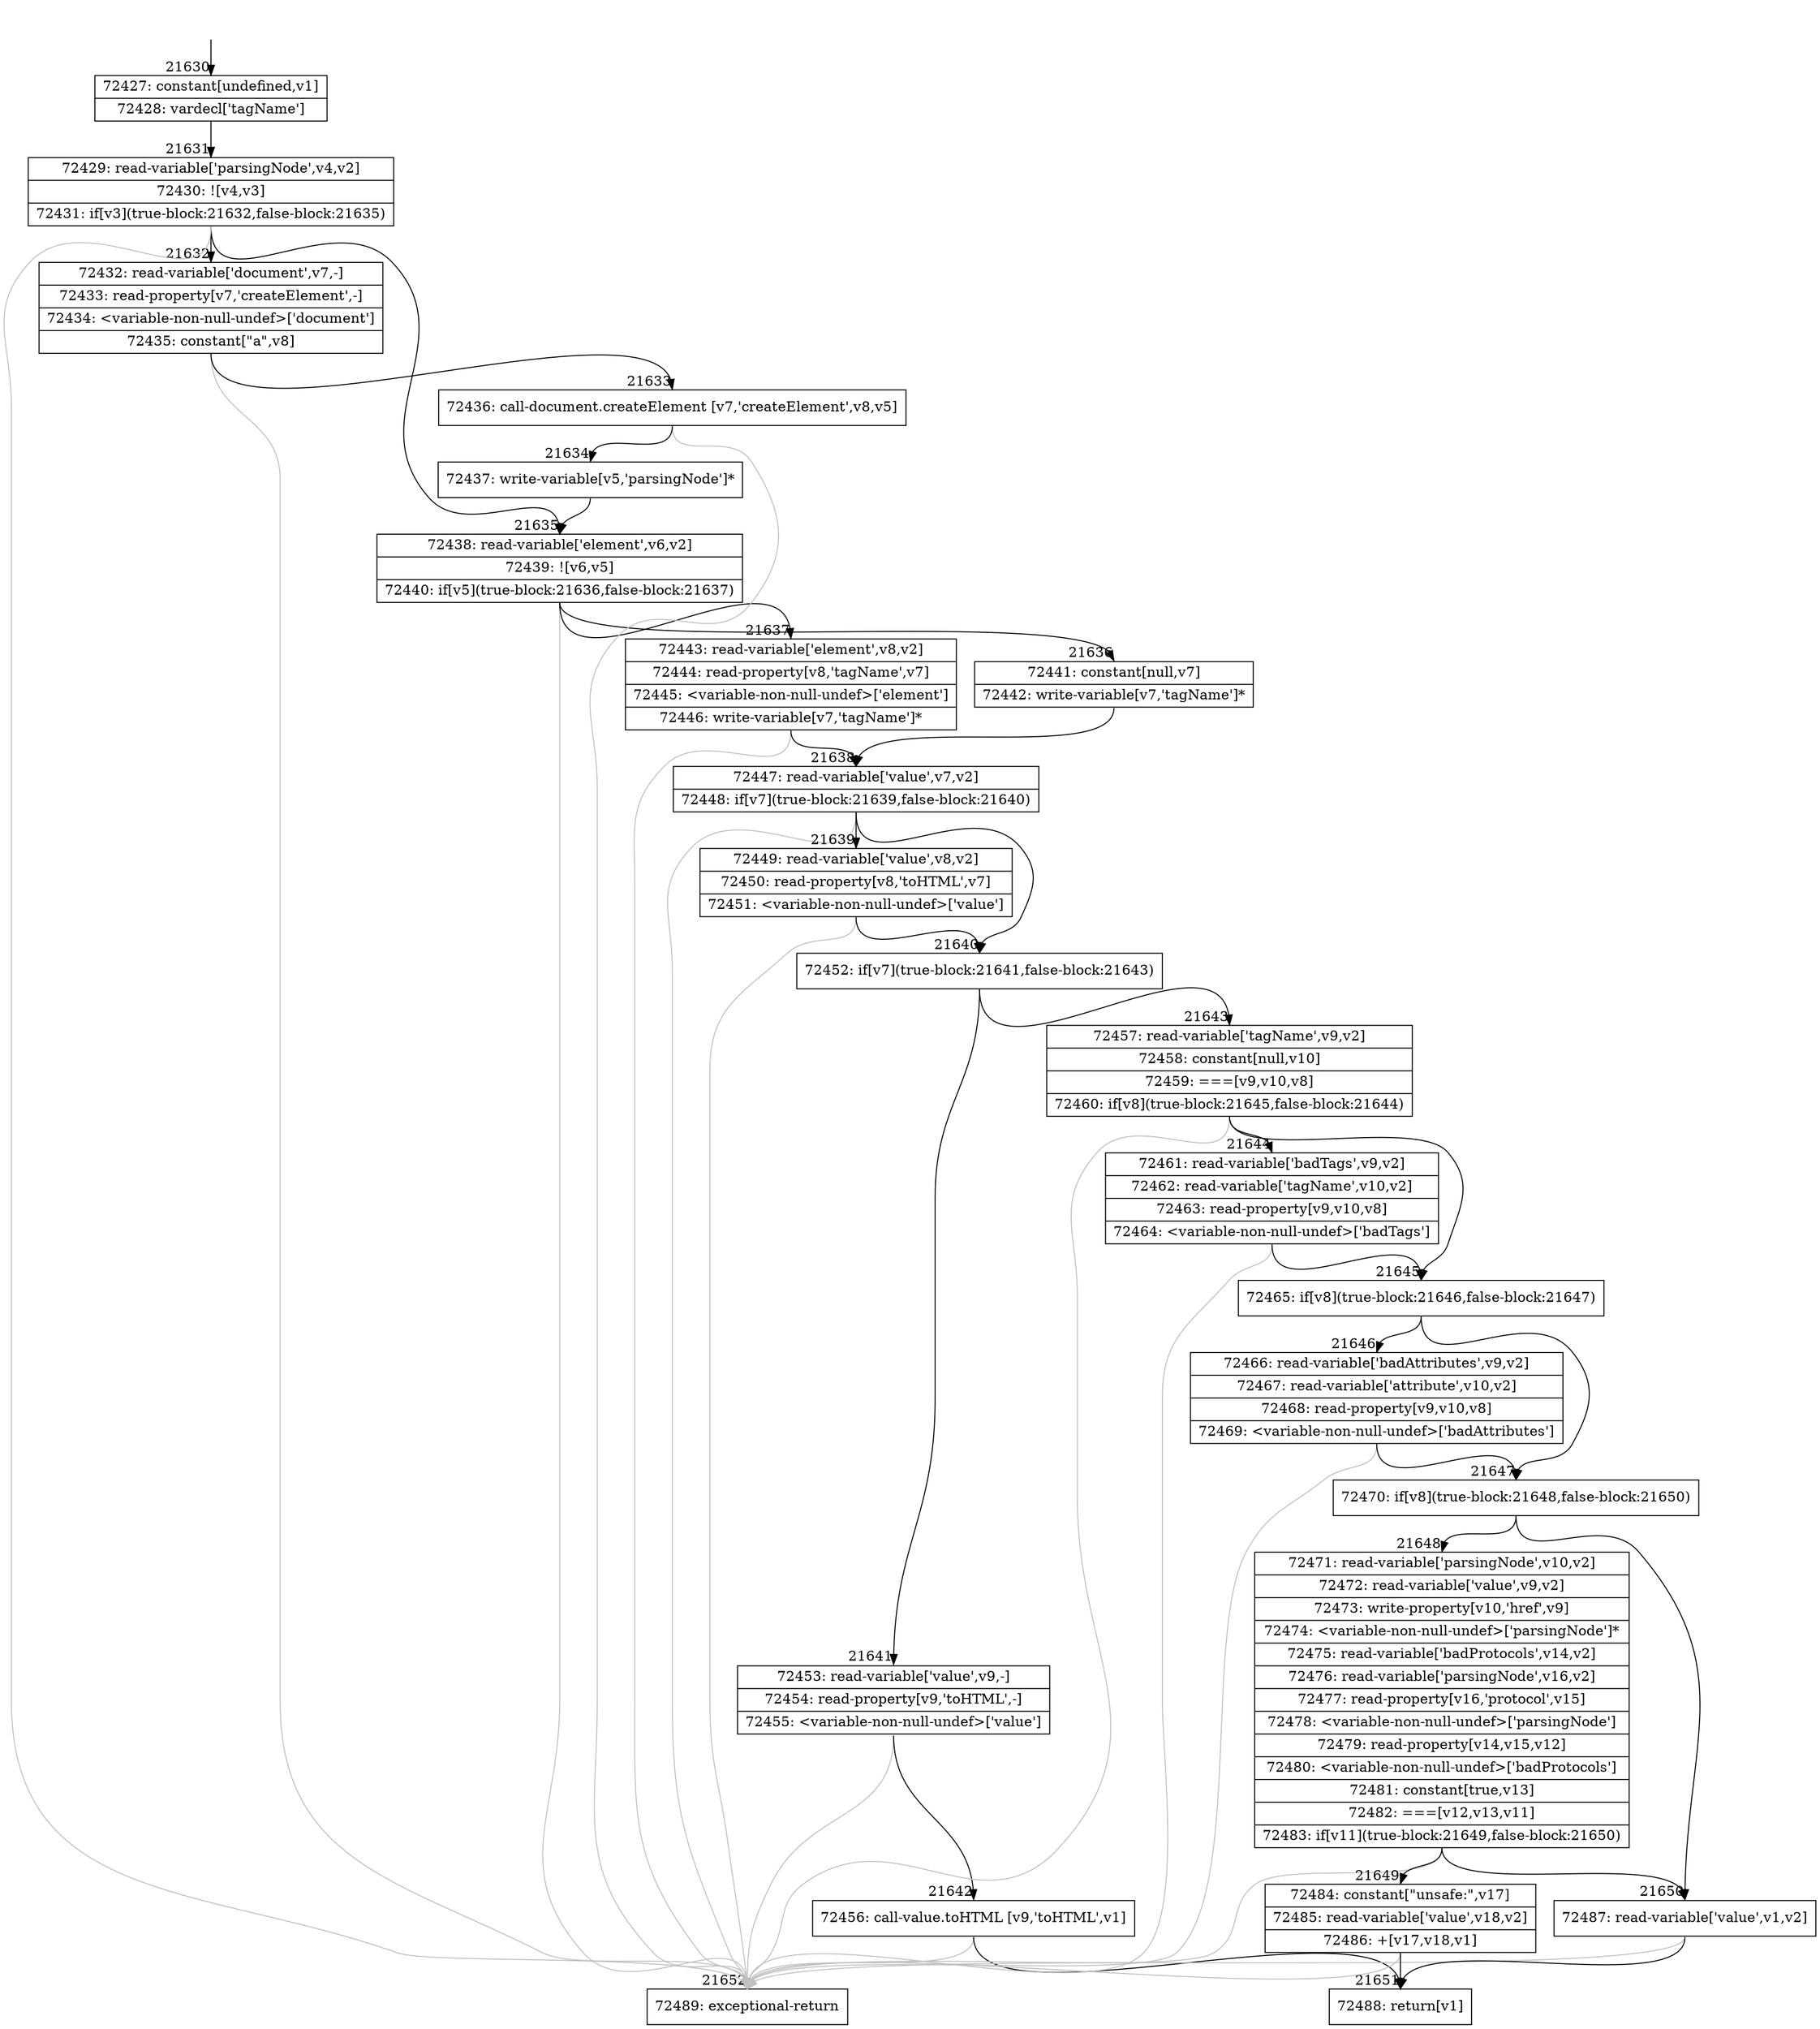 digraph {
rankdir="TD"
BB_entry1892[shape=none,label=""];
BB_entry1892 -> BB21630 [tailport=s, headport=n, headlabel="    21630"]
BB21630 [shape=record label="{72427: constant[undefined,v1]|72428: vardecl['tagName']}" ] 
BB21630 -> BB21631 [tailport=s, headport=n, headlabel="      21631"]
BB21631 [shape=record label="{72429: read-variable['parsingNode',v4,v2]|72430: ![v4,v3]|72431: if[v3](true-block:21632,false-block:21635)}" ] 
BB21631 -> BB21632 [tailport=s, headport=n, headlabel="      21632"]
BB21631 -> BB21635 [tailport=s, headport=n, headlabel="      21635"]
BB21631 -> BB21652 [tailport=s, headport=n, color=gray, headlabel="      21652"]
BB21632 [shape=record label="{72432: read-variable['document',v7,-]|72433: read-property[v7,'createElement',-]|72434: \<variable-non-null-undef\>['document']|72435: constant[\"a\",v8]}" ] 
BB21632 -> BB21633 [tailport=s, headport=n, headlabel="      21633"]
BB21632 -> BB21652 [tailport=s, headport=n, color=gray]
BB21633 [shape=record label="{72436: call-document.createElement [v7,'createElement',v8,v5]}" ] 
BB21633 -> BB21634 [tailport=s, headport=n, headlabel="      21634"]
BB21633 -> BB21652 [tailport=s, headport=n, color=gray]
BB21634 [shape=record label="{72437: write-variable[v5,'parsingNode']*}" ] 
BB21634 -> BB21635 [tailport=s, headport=n]
BB21635 [shape=record label="{72438: read-variable['element',v6,v2]|72439: ![v6,v5]|72440: if[v5](true-block:21636,false-block:21637)}" ] 
BB21635 -> BB21636 [tailport=s, headport=n, headlabel="      21636"]
BB21635 -> BB21637 [tailport=s, headport=n, headlabel="      21637"]
BB21635 -> BB21652 [tailport=s, headport=n, color=gray]
BB21636 [shape=record label="{72441: constant[null,v7]|72442: write-variable[v7,'tagName']*}" ] 
BB21636 -> BB21638 [tailport=s, headport=n, headlabel="      21638"]
BB21637 [shape=record label="{72443: read-variable['element',v8,v2]|72444: read-property[v8,'tagName',v7]|72445: \<variable-non-null-undef\>['element']|72446: write-variable[v7,'tagName']*}" ] 
BB21637 -> BB21638 [tailport=s, headport=n]
BB21637 -> BB21652 [tailport=s, headport=n, color=gray]
BB21638 [shape=record label="{72447: read-variable['value',v7,v2]|72448: if[v7](true-block:21639,false-block:21640)}" ] 
BB21638 -> BB21640 [tailport=s, headport=n, headlabel="      21640"]
BB21638 -> BB21639 [tailport=s, headport=n, headlabel="      21639"]
BB21638 -> BB21652 [tailport=s, headport=n, color=gray]
BB21639 [shape=record label="{72449: read-variable['value',v8,v2]|72450: read-property[v8,'toHTML',v7]|72451: \<variable-non-null-undef\>['value']}" ] 
BB21639 -> BB21640 [tailport=s, headport=n]
BB21639 -> BB21652 [tailport=s, headport=n, color=gray]
BB21640 [shape=record label="{72452: if[v7](true-block:21641,false-block:21643)}" ] 
BB21640 -> BB21641 [tailport=s, headport=n, headlabel="      21641"]
BB21640 -> BB21643 [tailport=s, headport=n, headlabel="      21643"]
BB21641 [shape=record label="{72453: read-variable['value',v9,-]|72454: read-property[v9,'toHTML',-]|72455: \<variable-non-null-undef\>['value']}" ] 
BB21641 -> BB21642 [tailport=s, headport=n, headlabel="      21642"]
BB21641 -> BB21652 [tailport=s, headport=n, color=gray]
BB21642 [shape=record label="{72456: call-value.toHTML [v9,'toHTML',v1]}" ] 
BB21642 -> BB21651 [tailport=s, headport=n, headlabel="      21651"]
BB21642 -> BB21652 [tailport=s, headport=n, color=gray]
BB21643 [shape=record label="{72457: read-variable['tagName',v9,v2]|72458: constant[null,v10]|72459: ===[v9,v10,v8]|72460: if[v8](true-block:21645,false-block:21644)}" ] 
BB21643 -> BB21645 [tailport=s, headport=n, headlabel="      21645"]
BB21643 -> BB21644 [tailport=s, headport=n, headlabel="      21644"]
BB21643 -> BB21652 [tailport=s, headport=n, color=gray]
BB21644 [shape=record label="{72461: read-variable['badTags',v9,v2]|72462: read-variable['tagName',v10,v2]|72463: read-property[v9,v10,v8]|72464: \<variable-non-null-undef\>['badTags']}" ] 
BB21644 -> BB21645 [tailport=s, headport=n]
BB21644 -> BB21652 [tailport=s, headport=n, color=gray]
BB21645 [shape=record label="{72465: if[v8](true-block:21646,false-block:21647)}" ] 
BB21645 -> BB21647 [tailport=s, headport=n, headlabel="      21647"]
BB21645 -> BB21646 [tailport=s, headport=n, headlabel="      21646"]
BB21646 [shape=record label="{72466: read-variable['badAttributes',v9,v2]|72467: read-variable['attribute',v10,v2]|72468: read-property[v9,v10,v8]|72469: \<variable-non-null-undef\>['badAttributes']}" ] 
BB21646 -> BB21647 [tailport=s, headport=n]
BB21646 -> BB21652 [tailport=s, headport=n, color=gray]
BB21647 [shape=record label="{72470: if[v8](true-block:21648,false-block:21650)}" ] 
BB21647 -> BB21648 [tailport=s, headport=n, headlabel="      21648"]
BB21647 -> BB21650 [tailport=s, headport=n, headlabel="      21650"]
BB21648 [shape=record label="{72471: read-variable['parsingNode',v10,v2]|72472: read-variable['value',v9,v2]|72473: write-property[v10,'href',v9]|72474: \<variable-non-null-undef\>['parsingNode']*|72475: read-variable['badProtocols',v14,v2]|72476: read-variable['parsingNode',v16,v2]|72477: read-property[v16,'protocol',v15]|72478: \<variable-non-null-undef\>['parsingNode']|72479: read-property[v14,v15,v12]|72480: \<variable-non-null-undef\>['badProtocols']|72481: constant[true,v13]|72482: ===[v12,v13,v11]|72483: if[v11](true-block:21649,false-block:21650)}" ] 
BB21648 -> BB21649 [tailport=s, headport=n, headlabel="      21649"]
BB21648 -> BB21650 [tailport=s, headport=n]
BB21648 -> BB21652 [tailport=s, headport=n, color=gray]
BB21649 [shape=record label="{72484: constant[\"unsafe:\",v17]|72485: read-variable['value',v18,v2]|72486: +[v17,v18,v1]}" ] 
BB21649 -> BB21651 [tailport=s, headport=n]
BB21649 -> BB21652 [tailport=s, headport=n, color=gray]
BB21650 [shape=record label="{72487: read-variable['value',v1,v2]}" ] 
BB21650 -> BB21651 [tailport=s, headport=n]
BB21650 -> BB21652 [tailport=s, headport=n, color=gray]
BB21651 [shape=record label="{72488: return[v1]}" ] 
BB21652 [shape=record label="{72489: exceptional-return}" ] 
//#$~ 40493
}
